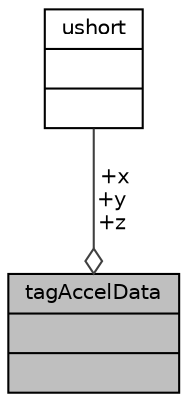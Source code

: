 digraph "tagAccelData"
{
 // LATEX_PDF_SIZE
  edge [fontname="Helvetica",fontsize="10",labelfontname="Helvetica",labelfontsize="10"];
  node [fontname="Helvetica",fontsize="10",shape=record];
  Node1 [label="{tagAccelData\n||}",height=0.2,width=0.4,color="black", fillcolor="grey75", style="filled", fontcolor="black",tooltip="A handy dandy struct to hold any old kind of accelerometer data /summary>"];
  Node2 -> Node1 [color="grey25",fontsize="10",style="solid",label=" +x\n+y\n+z" ,arrowhead="odiamond",fontname="Helvetica"];
  Node2 [label="{ushort\n||}",height=0.2,width=0.4,color="black", fillcolor="white", style="filled",tooltip=" "];
}
